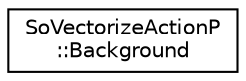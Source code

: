 digraph "Graphical Class Hierarchy"
{
 // LATEX_PDF_SIZE
  edge [fontname="Helvetica",fontsize="10",labelfontname="Helvetica",labelfontsize="10"];
  node [fontname="Helvetica",fontsize="10",shape=record];
  rankdir="LR";
  Node0 [label="SoVectorizeActionP\l::Background",height=0.2,width=0.4,color="black", fillcolor="white", style="filled",URL="$structSoVectorizeActionP_1_1Background.html",tooltip=" "];
}
